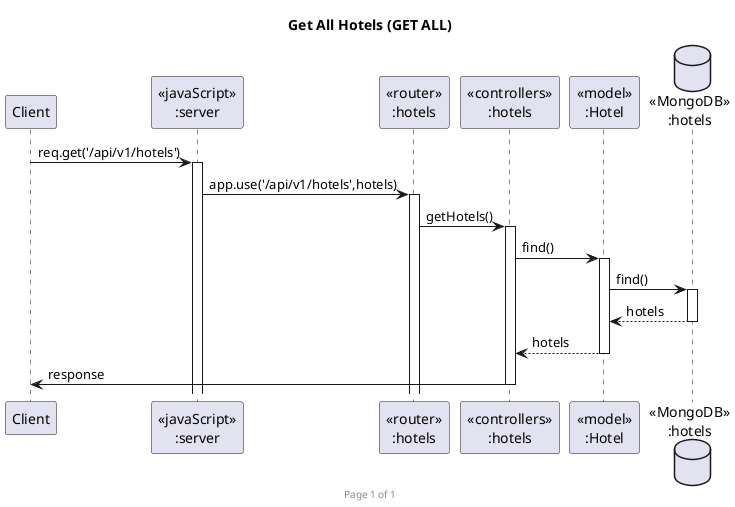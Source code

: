 @startuml Get All Hotels (GET ALL)

footer Page %page% of %lastpage%
title "Get All Hotels (GET ALL)"

participant "Client" as client
participant "<<javaScript>>\n:server" as server
participant "<<router>>\n:hotels" as routerHotels
participant "<<controllers>>\n:hotels" as controllersHotels
participant "<<model>>\n:Hotel" as modelHotel
database "<<MongoDB>>\n:hotels" as HotelsDatabase

client->server ++:req.get('/api/v1/hotels')
server->routerHotels ++:app.use('/api/v1/hotels',hotels)
routerHotels -> controllersHotels ++:getHotels()
controllersHotels->modelHotel ++:find()
modelHotel ->HotelsDatabase ++: find()
HotelsDatabase --> modelHotel --: hotels
controllersHotels <-- modelHotel --:hotels
controllersHotels->client --:response

@enduml